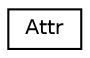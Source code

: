 digraph "类继承关系图"
{
  edge [fontname="Helvetica",fontsize="10",labelfontname="Helvetica",labelfontsize="10"];
  node [fontname="Helvetica",fontsize="10",shape=record];
  rankdir="LR";
  Node0 [label="Attr",height=0.2,width=0.4,color="black", fillcolor="white", style="filled",URL="$struct_attr.html"];
}
